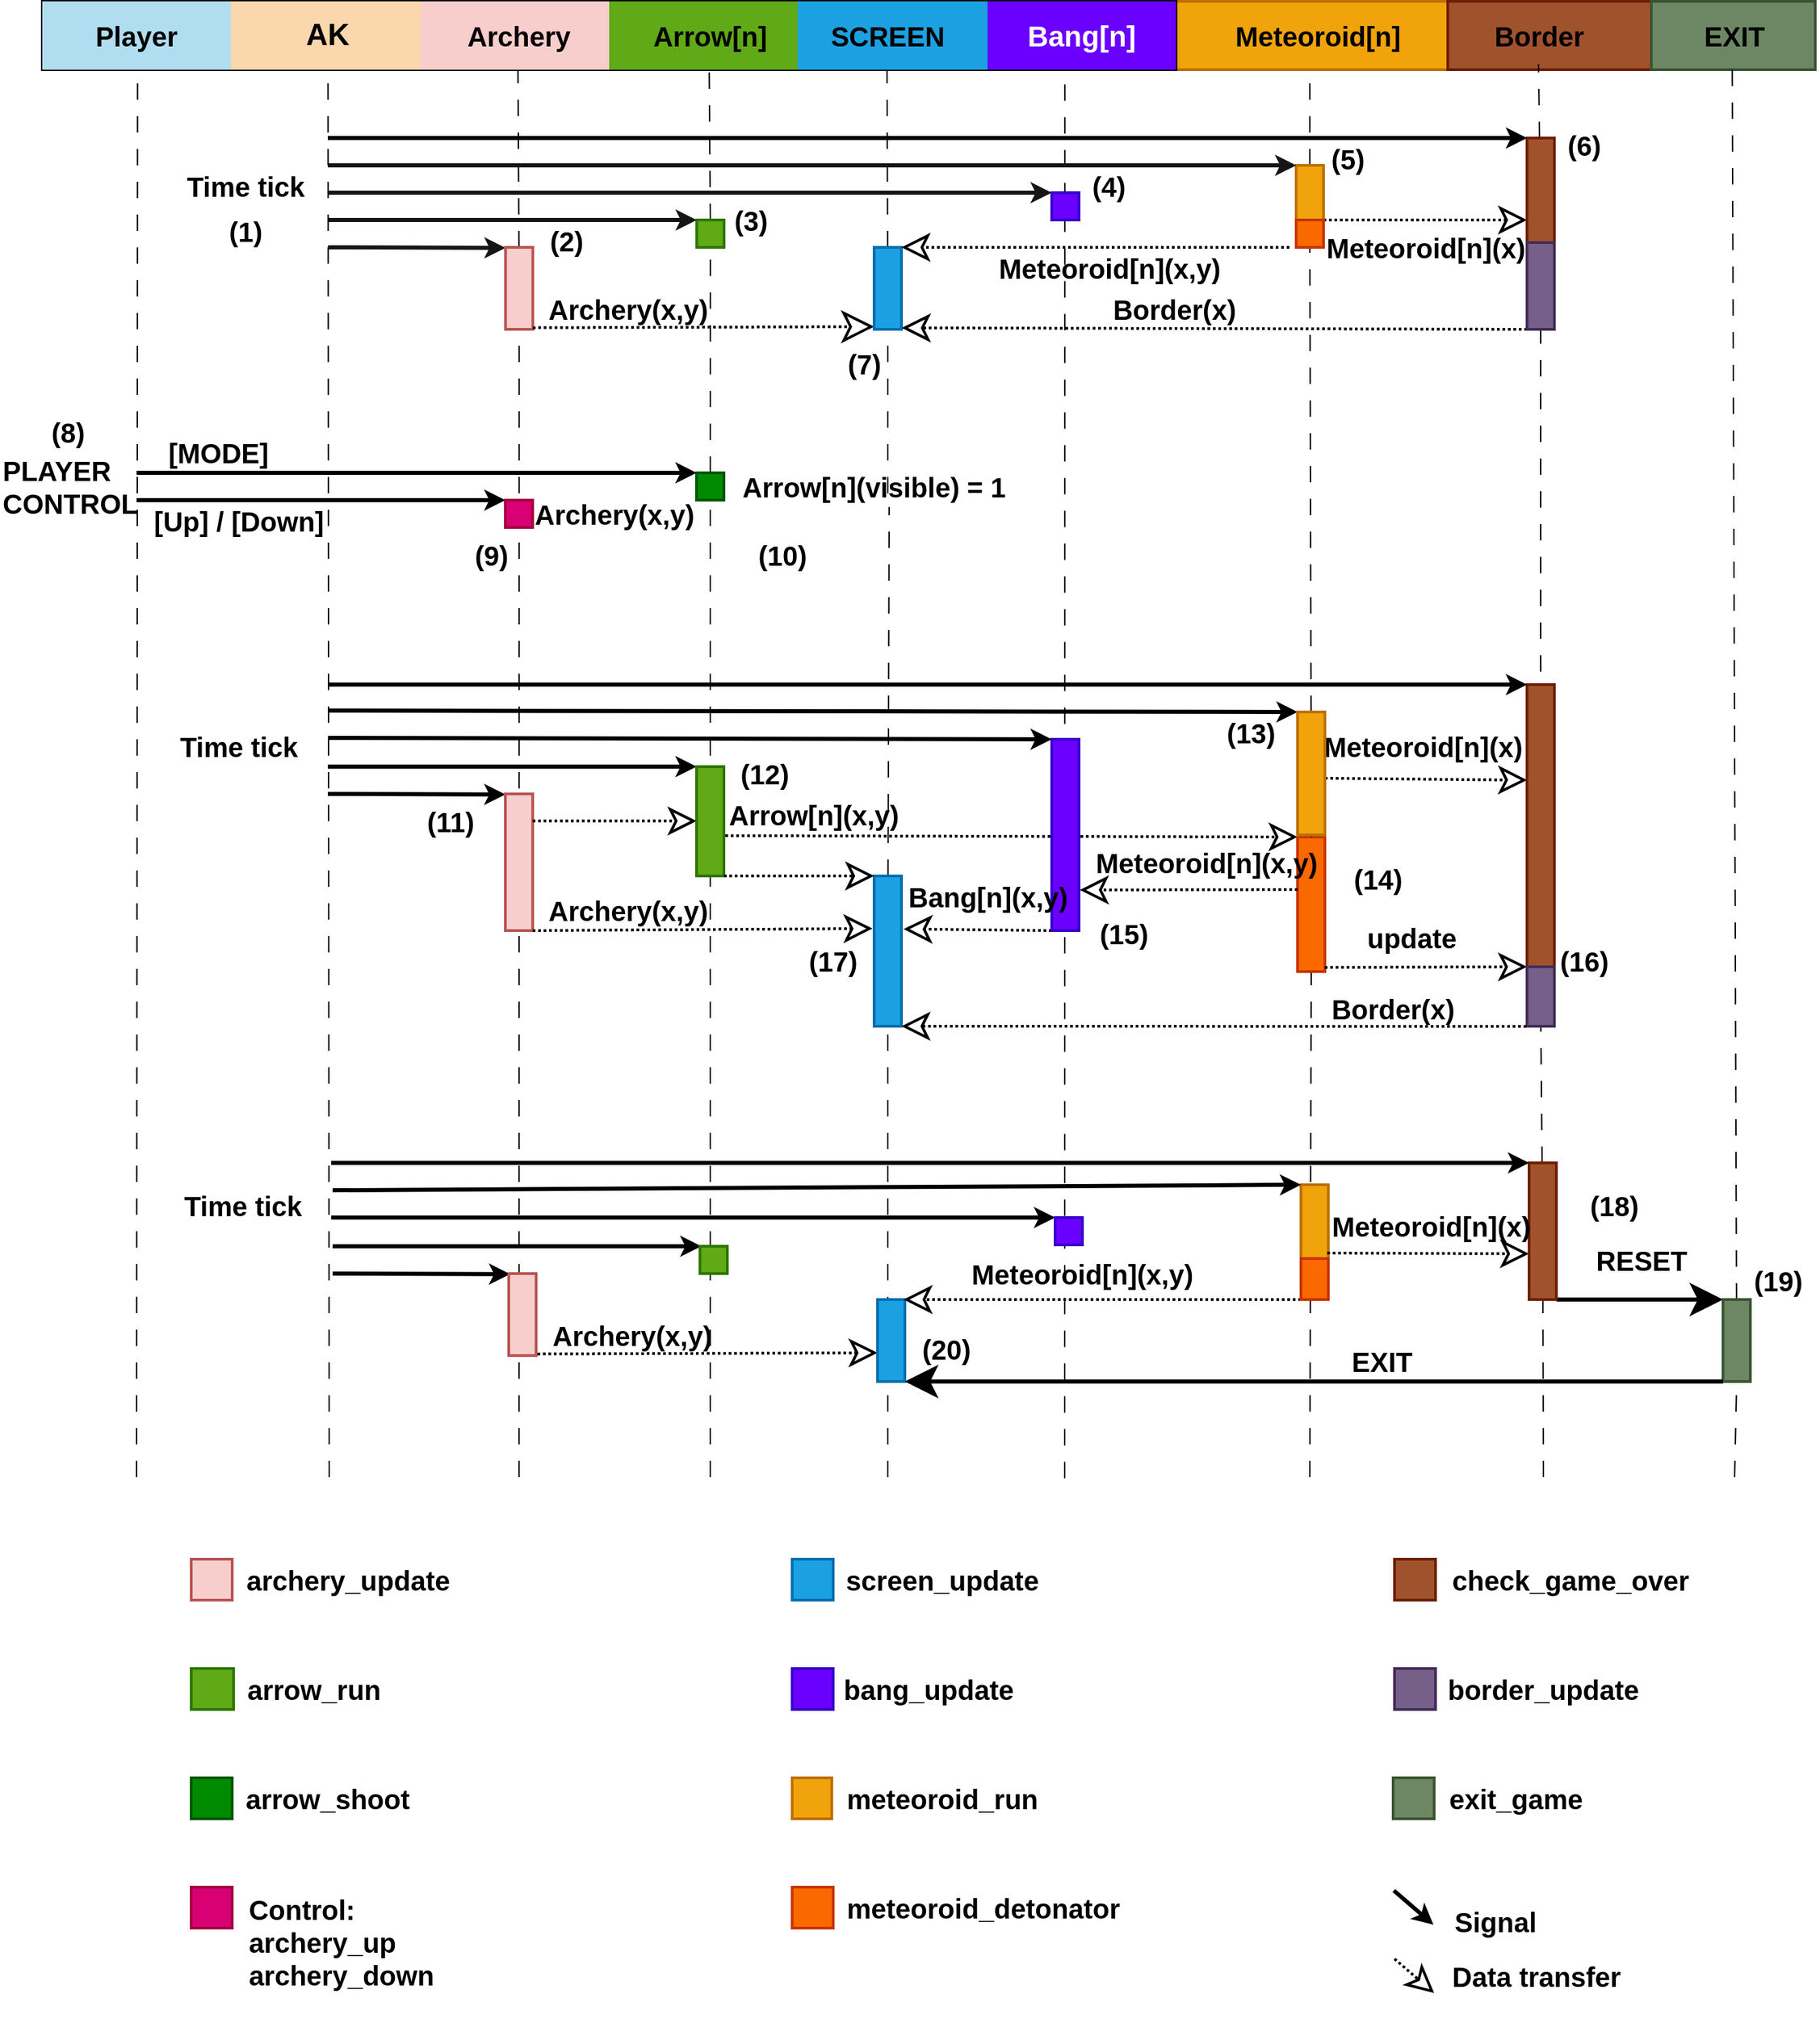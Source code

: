 <mxfile version="21.6.8" type="device">
  <diagram id="g5uu2ydyVNmrVTP5j4bE" name="Page-1">
    <mxGraphModel dx="4937" dy="1697" grid="1" gridSize="10" guides="1" tooltips="1" connect="1" arrows="1" fold="1" page="1" pageScale="1" pageWidth="850" pageHeight="1100" math="0" shadow="0">
      <root>
        <mxCell id="0" />
        <mxCell id="1" parent="0" />
        <mxCell id="eqqADigUgOdr0eqPzCLK-217" value="" style="endArrow=none;dashed=1;html=1;entryX=0.902;entryY=0.977;entryDx=0;entryDy=0;startArrow=none;strokeWidth=1;dashPattern=12 12;entryPerimeter=0;" parent="1" target="3" edge="1">
          <mxGeometry width="50" height="50" relative="1" as="geometry">
            <mxPoint x="759.5" y="1100.75" as="sourcePoint" />
            <mxPoint x="759.5" y="260.75" as="targetPoint" />
          </mxGeometry>
        </mxCell>
        <mxCell id="73" value="" style="endArrow=none;dashed=1;html=1;entryX=0.5;entryY=1;entryDx=0;entryDy=0;startArrow=none;strokeWidth=1;dashPattern=12 12;" parent="1" target="72" edge="1">
          <mxGeometry width="50" height="50" relative="1" as="geometry">
            <mxPoint x="630" y="380" as="sourcePoint" />
            <mxPoint x="629.41" y="70.0" as="targetPoint" />
          </mxGeometry>
        </mxCell>
        <mxCell id="83" value="" style="endArrow=none;dashed=1;html=1;startArrow=none;strokeWidth=1;dashPattern=12 12;" parent="1" source="94" edge="1">
          <mxGeometry width="50" height="50" relative="1" as="geometry">
            <mxPoint x="629.69" y="1119.4" as="sourcePoint" />
            <mxPoint x="631" y="390" as="targetPoint" />
          </mxGeometry>
        </mxCell>
        <mxCell id="99" value="" style="endArrow=none;dashed=1;html=1;entryX=0.5;entryY=1;entryDx=0;entryDy=0;strokeWidth=1;dashPattern=12 12;" parent="1" target="98" edge="1">
          <mxGeometry width="50" height="50" relative="1" as="geometry">
            <mxPoint x="939" y="1100" as="sourcePoint" />
            <mxPoint x="939" y="176" as="targetPoint" />
          </mxGeometry>
        </mxCell>
        <mxCell id="104" value="" style="endArrow=none;dashed=1;html=1;strokeWidth=1;dashPattern=12 12;" parent="1" source="119" edge="1">
          <mxGeometry width="50" height="50" relative="1" as="geometry">
            <mxPoint x="1106.69" y="1085.4" as="sourcePoint" />
            <mxPoint x="1107" y="651" as="targetPoint" />
          </mxGeometry>
        </mxCell>
        <mxCell id="Kq7Vi0KwZZ0XseQO3FKs-134" value="" style="endArrow=none;dashed=1;html=1;entryX=0.5;entryY=1;entryDx=0;entryDy=0;startArrow=none;strokeWidth=1;dashPattern=12 12;" parent="1" source="103" target="70" edge="1">
          <mxGeometry width="50" height="50" relative="1" as="geometry">
            <mxPoint x="1108" y="671" as="sourcePoint" />
            <mxPoint x="1106.41" y="66.0" as="targetPoint" />
          </mxGeometry>
        </mxCell>
        <mxCell id="i-jlYU0YFLsD1YkG08GD-186" value="" style="whiteSpace=wrap;html=1;startSize=0;strokeWidth=2;fillColor=#f0a30a;fontColor=#000000;strokeColor=#BD7000;" parent="1" vertex="1">
          <mxGeometry x="840" y="20" width="200" height="50" as="geometry" />
        </mxCell>
        <mxCell id="SM7ePQgca3Z7FYj1npnr-144" value="&lt;span style=&quot;font-size: 20px;&quot;&gt;&lt;b&gt;(1)&lt;/b&gt;&lt;/span&gt;" style="text;html=1;strokeColor=none;fillColor=none;align=center;verticalAlign=middle;whiteSpace=wrap;rounded=0;strokeWidth=2;" parent="1" vertex="1">
          <mxGeometry x="130" y="175" width="60" height="25" as="geometry" />
        </mxCell>
        <mxCell id="40" value="" style="edgeStyle=none;html=1;fontSize=20;" parent="1" edge="1">
          <mxGeometry relative="1" as="geometry">
            <mxPoint x="1009" y="41" as="sourcePoint" />
            <mxPoint x="1009" y="41" as="targetPoint" />
          </mxGeometry>
        </mxCell>
        <mxCell id="2" value="" style="shape=table;startSize=0;container=1;collapsible=0;childLayout=tableLayout;strokeWidth=2;" parent="1" vertex="1">
          <mxGeometry x="11" y="20" width="830" height="50" as="geometry" />
        </mxCell>
        <mxCell id="3" value="" style="shape=tableRow;horizontal=0;startSize=0;swimlaneHead=0;swimlaneBody=0;top=0;left=0;bottom=0;right=0;collapsible=0;dropTarget=0;fillColor=none;points=[[0,0.5],[1,0.5]];portConstraint=eastwest;" parent="2" vertex="1">
          <mxGeometry width="830" height="50" as="geometry" />
        </mxCell>
        <mxCell id="4" value="" style="shape=partialRectangle;html=1;whiteSpace=wrap;connectable=0;overflow=hidden;fillColor=#b1ddf0;top=0;left=0;bottom=0;right=0;pointerEvents=1;strokeColor=#10739e;" parent="3" vertex="1">
          <mxGeometry width="138" height="50" as="geometry">
            <mxRectangle width="138" height="50" as="alternateBounds" />
          </mxGeometry>
        </mxCell>
        <mxCell id="5" value="" style="shape=partialRectangle;html=1;whiteSpace=wrap;connectable=0;overflow=hidden;fillColor=#fad7ac;top=0;left=0;bottom=0;right=0;pointerEvents=1;strokeColor=#b46504;" parent="3" vertex="1">
          <mxGeometry x="138" width="139" height="50" as="geometry">
            <mxRectangle width="139" height="50" as="alternateBounds" />
          </mxGeometry>
        </mxCell>
        <mxCell id="6" value="" style="shape=partialRectangle;html=1;whiteSpace=wrap;connectable=0;overflow=hidden;fillColor=#f8cecc;top=0;left=0;bottom=0;right=0;pointerEvents=1;strokeColor=#b85450;" parent="3" vertex="1">
          <mxGeometry x="277" width="138" height="50" as="geometry">
            <mxRectangle width="138" height="50" as="alternateBounds" />
          </mxGeometry>
        </mxCell>
        <mxCell id="7" value="" style="shape=partialRectangle;html=1;whiteSpace=wrap;connectable=0;overflow=hidden;fillColor=#60a917;top=0;left=0;bottom=0;right=0;pointerEvents=1;fontColor=#ffffff;strokeColor=#2D7600;" parent="3" vertex="1">
          <mxGeometry x="415" width="138" height="50" as="geometry">
            <mxRectangle width="138" height="50" as="alternateBounds" />
          </mxGeometry>
        </mxCell>
        <mxCell id="8" value="" style="shape=partialRectangle;html=1;whiteSpace=wrap;connectable=0;overflow=hidden;fillColor=#1ba1e2;top=0;left=0;bottom=0;right=0;pointerEvents=1;fontColor=#ffffff;strokeColor=#006EAF;" parent="3" vertex="1">
          <mxGeometry x="553" width="139" height="50" as="geometry">
            <mxRectangle width="139" height="50" as="alternateBounds" />
          </mxGeometry>
        </mxCell>
        <mxCell id="9" value="&lt;span style=&quot;font-size: 21px;&quot;&gt;&lt;b&gt;Bang[n]&lt;/b&gt;&lt;/span&gt;" style="shape=partialRectangle;html=1;whiteSpace=wrap;connectable=0;overflow=hidden;fillColor=#6a00ff;top=0;left=0;bottom=0;right=0;pointerEvents=1;fontColor=#ffffff;strokeColor=#3700CC;" parent="3" vertex="1">
          <mxGeometry x="692" width="138" height="50" as="geometry">
            <mxRectangle width="138" height="50" as="alternateBounds" />
          </mxGeometry>
        </mxCell>
        <mxCell id="17" value="" style="endArrow=none;dashed=1;html=1;entryX=0.254;entryY=1.02;entryDx=0;entryDy=0;entryPerimeter=0;exitX=0.255;exitY=1.013;exitDx=0;exitDy=0;exitPerimeter=0;" parent="2" source="3" target="3" edge="1">
          <mxGeometry width="50" height="50" relative="1" as="geometry">
            <mxPoint x="211" y="1080" as="sourcePoint" />
            <mxPoint x="79.72" y="65.6" as="targetPoint" />
            <Array as="points" />
          </mxGeometry>
        </mxCell>
        <mxCell id="10" value="&lt;font style=&quot;font-size: 20px;&quot;&gt;&lt;b&gt;Player&lt;/b&gt;&lt;/font&gt;" style="text;html=1;strokeColor=none;fillColor=none;align=center;verticalAlign=middle;whiteSpace=wrap;rounded=0;strokeWidth=2;" parent="1" vertex="1">
          <mxGeometry x="50" y="30" width="60" height="30" as="geometry" />
        </mxCell>
        <mxCell id="11" value="&lt;b style=&quot;font-size: 22px;&quot;&gt;AK&lt;/b&gt;" style="text;html=1;strokeColor=none;fillColor=none;align=center;verticalAlign=middle;whiteSpace=wrap;rounded=0;strokeWidth=2;fontSize=22;" parent="1" vertex="1">
          <mxGeometry x="180" y="30" width="80" height="30" as="geometry" />
        </mxCell>
        <mxCell id="12" value="&lt;font style=&quot;font-size: 20px;&quot;&gt;&lt;b&gt;Archery&lt;/b&gt;&lt;/font&gt;" style="text;html=1;strokeColor=none;fillColor=none;align=center;verticalAlign=middle;whiteSpace=wrap;rounded=0;strokeWidth=2;" parent="1" vertex="1">
          <mxGeometry x="330" y="30" width="60" height="30" as="geometry" />
        </mxCell>
        <mxCell id="13" value="&lt;font style=&quot;font-size: 20px;&quot;&gt;&lt;b&gt;Arrow[n]&lt;/b&gt;&lt;/font&gt;" style="text;html=1;strokeColor=none;fillColor=none;align=center;verticalAlign=middle;whiteSpace=wrap;rounded=0;strokeWidth=2;" parent="1" vertex="1">
          <mxGeometry x="470" y="30" width="60" height="30" as="geometry" />
        </mxCell>
        <mxCell id="14" value="&lt;span style=&quot;font-size: 20px;&quot;&gt;&lt;b&gt;SCREEN&lt;/b&gt;&lt;/span&gt;" style="text;html=1;strokeColor=none;fillColor=none;align=center;verticalAlign=middle;whiteSpace=wrap;rounded=0;strokeWidth=2;" parent="1" vertex="1">
          <mxGeometry x="600" y="30" width="60" height="30" as="geometry" />
        </mxCell>
        <mxCell id="15" value="&lt;font style=&quot;font-size: 20px;&quot;&gt;&lt;b&gt;Meteoroid[n]&lt;/b&gt;&lt;/font&gt;" style="text;html=1;strokeColor=none;fillColor=none;align=center;verticalAlign=middle;whiteSpace=wrap;rounded=0;strokeWidth=2;" parent="1" vertex="1">
          <mxGeometry x="904.5" y="30" width="80" height="30" as="geometry" />
        </mxCell>
        <mxCell id="16" value="" style="endArrow=none;dashed=1;html=1;entryX=0.084;entryY=1.112;entryDx=0;entryDy=0;entryPerimeter=0;strokeWidth=1;dashPattern=12 12;" parent="1" target="3" edge="1">
          <mxGeometry width="50" height="50" relative="1" as="geometry">
            <mxPoint x="80" y="1100" as="sourcePoint" />
            <mxPoint x="670" y="580" as="targetPoint" />
          </mxGeometry>
        </mxCell>
        <mxCell id="18" value="" style="endArrow=none;dashed=1;html=1;entryX=0.084;entryY=1.112;entryDx=0;entryDy=0;entryPerimeter=0;startArrow=none;strokeWidth=1;dashPattern=12 12;" parent="1" source="27" edge="1">
          <mxGeometry width="50" height="50" relative="1" as="geometry">
            <mxPoint x="359.51" y="1094.4" as="sourcePoint" />
            <mxPoint x="359.23" y="70.0" as="targetPoint" />
          </mxGeometry>
        </mxCell>
        <mxCell id="19" value="" style="endArrow=none;dashed=1;html=1;entryX=0.084;entryY=1.112;entryDx=0;entryDy=0;entryPerimeter=0;startArrow=none;strokeWidth=1;dashPattern=12 12;" parent="1" source="57" edge="1">
          <mxGeometry width="50" height="50" relative="1" as="geometry">
            <mxPoint x="499.51" y="1094.4" as="sourcePoint" />
            <mxPoint x="499.23" y="70.0" as="targetPoint" />
          </mxGeometry>
        </mxCell>
        <mxCell id="21" value="" style="endArrow=none;dashed=1;html=1;startArrow=none;strokeWidth=1;dashPattern=12 12;" parent="1" source="62" edge="1">
          <mxGeometry width="50" height="50" relative="1" as="geometry">
            <mxPoint x="938.51" y="1090.4" as="sourcePoint" />
            <mxPoint x="939" y="70" as="targetPoint" />
          </mxGeometry>
        </mxCell>
        <mxCell id="44" value="" style="edgeStyle=none;html=1;fontSize=20;" parent="1" target="43" edge="1">
          <mxGeometry relative="1" as="geometry">
            <mxPoint x="1129" y="45.0" as="sourcePoint" />
          </mxGeometry>
        </mxCell>
        <mxCell id="109" value="" style="edgeStyle=none;html=1;strokeWidth=5;" parent="1" edge="1">
          <mxGeometry relative="1" as="geometry">
            <mxPoint x="1167" y="45" as="sourcePoint" />
            <mxPoint x="1167" y="45" as="targetPoint" />
          </mxGeometry>
        </mxCell>
        <mxCell id="43" value="" style="whiteSpace=wrap;html=1;startSize=0;strokeWidth=2;fillColor=#a0522d;fontColor=#ffffff;strokeColor=#6D1F00;" parent="1" vertex="1">
          <mxGeometry x="1040" y="20" width="149" height="50" as="geometry" />
        </mxCell>
        <mxCell id="45" value="&lt;span style=&quot;font-size: 20px;&quot;&gt;&lt;b&gt;Border&lt;/b&gt;&lt;/span&gt;" style="text;html=1;strokeColor=none;fillColor=none;align=center;verticalAlign=middle;whiteSpace=wrap;rounded=0;strokeWidth=2;" parent="1" vertex="1">
          <mxGeometry x="1077" y="30" width="60" height="30" as="geometry" />
        </mxCell>
        <mxCell id="49" value="" style="endArrow=none;dashed=1;html=1;entryX=0.084;entryY=1.112;entryDx=0;entryDy=0;entryPerimeter=0;startArrow=none;strokeWidth=1;dashPattern=12 12;" parent="1" source="72" edge="1">
          <mxGeometry width="50" height="50" relative="1" as="geometry">
            <mxPoint x="629.69" y="1094.4" as="sourcePoint" />
            <mxPoint x="629.41" y="70.0" as="targetPoint" />
          </mxGeometry>
        </mxCell>
        <mxCell id="51" value="" style="endArrow=none;dashed=1;html=1;entryX=0.084;entryY=1.112;entryDx=0;entryDy=0;entryPerimeter=0;startArrow=none;strokeWidth=1;dashPattern=12 12;" parent="1" source="70" edge="1">
          <mxGeometry width="50" height="50" relative="1" as="geometry">
            <mxPoint x="1106.69" y="1090.4" as="sourcePoint" />
            <mxPoint x="1106.41" y="66.0" as="targetPoint" />
          </mxGeometry>
        </mxCell>
        <mxCell id="56" style="edgeStyle=none;html=1;exitX=1;exitY=0;exitDx=0;exitDy=0;strokeWidth=3;fillColor=#d80073;strokeColor=#151515;" parent="1" edge="1">
          <mxGeometry relative="1" as="geometry">
            <mxPoint x="350.12" y="200.412" as="targetPoint" />
            <mxPoint x="220.12" y="200" as="sourcePoint" />
            <Array as="points">
              <mxPoint x="220.12" y="200" />
            </Array>
          </mxGeometry>
        </mxCell>
        <mxCell id="61" value="" style="endArrow=none;dashed=1;html=1;entryX=0.5;entryY=1;entryDx=0;entryDy=0;strokeWidth=1;dashPattern=12 12;" parent="1" source="77" target="57" edge="1">
          <mxGeometry width="50" height="50" relative="1" as="geometry">
            <mxPoint x="499.51" y="1094.4" as="sourcePoint" />
            <mxPoint x="499.23" y="70.0" as="targetPoint" />
          </mxGeometry>
        </mxCell>
        <mxCell id="57" value="" style="rounded=0;whiteSpace=wrap;html=1;strokeWidth=2;fontSize=20;fillColor=#60a917;fontColor=#ffffff;strokeColor=#2D7600;" parent="1" vertex="1">
          <mxGeometry x="490.12" y="180" width="20" height="20" as="geometry" />
        </mxCell>
        <mxCell id="63" value="" style="endArrow=none;dashed=1;html=1;entryX=0.5;entryY=1;entryDx=0;entryDy=0;startArrow=none;strokeWidth=1;dashPattern=12 12;" parent="1" source="87" target="62" edge="1">
          <mxGeometry width="50" height="50" relative="1" as="geometry">
            <mxPoint x="938.51" y="1090.4" as="sourcePoint" />
            <mxPoint x="938.23" y="66.0" as="targetPoint" />
          </mxGeometry>
        </mxCell>
        <mxCell id="62" value="" style="rounded=0;whiteSpace=wrap;html=1;strokeWidth=2;fontSize=20;fillColor=#f0a30a;fontColor=#000000;strokeColor=#BD7000;" parent="1" vertex="1">
          <mxGeometry x="929" y="140" width="20" height="60" as="geometry" />
        </mxCell>
        <mxCell id="64" style="edgeStyle=none;html=1;exitX=1;exitY=0;exitDx=0;exitDy=0;strokeWidth=3;fillColor=#60a917;strokeColor=#151515;" parent="1" edge="1">
          <mxGeometry relative="1" as="geometry">
            <mxPoint x="490.12" y="180" as="targetPoint" />
            <mxPoint x="220.12" y="180" as="sourcePoint" />
            <Array as="points">
              <mxPoint x="220.12" y="180" />
            </Array>
          </mxGeometry>
        </mxCell>
        <mxCell id="65" style="edgeStyle=none;html=1;exitX=1;exitY=0;exitDx=0;exitDy=0;strokeWidth=3;entryX=0;entryY=0;entryDx=0;entryDy=0;strokeColor=#151515;" parent="1" target="62" edge="1">
          <mxGeometry relative="1" as="geometry">
            <mxPoint x="760" y="140" as="targetPoint" />
            <mxPoint x="220" y="140" as="sourcePoint" />
            <Array as="points">
              <mxPoint x="220" y="140" />
            </Array>
          </mxGeometry>
        </mxCell>
        <mxCell id="67" style="edgeStyle=none;html=1;strokeWidth=2;entryX=0;entryY=0.5;entryDx=0;entryDy=0;endArrow=classic;endFill=0;endSize=15;dashed=1;dashPattern=1 1;" parent="1" target="70" edge="1">
          <mxGeometry relative="1" as="geometry">
            <mxPoint x="1169" y="190" as="targetPoint" />
            <mxPoint x="949" y="180" as="sourcePoint" />
            <Array as="points">
              <mxPoint x="949" y="180" />
            </Array>
          </mxGeometry>
        </mxCell>
        <mxCell id="69" value="" style="endArrow=none;dashed=1;html=1;entryX=0.5;entryY=1;entryDx=0;entryDy=0;strokeWidth=1;dashPattern=12 12;" parent="1" target="27" edge="1">
          <mxGeometry width="50" height="50" relative="1" as="geometry">
            <mxPoint x="360" y="1100" as="sourcePoint" />
            <mxPoint x="359.23" y="70.0" as="targetPoint" />
          </mxGeometry>
        </mxCell>
        <mxCell id="27" value="" style="rounded=0;whiteSpace=wrap;html=1;strokeWidth=2;fontSize=20;fillColor=#f8cecc;strokeColor=#b85450;" parent="1" vertex="1">
          <mxGeometry x="350.12" y="200" width="20" height="60" as="geometry" />
        </mxCell>
        <mxCell id="71" style="edgeStyle=none;html=1;exitX=1;exitY=0;exitDx=0;exitDy=0;strokeWidth=2;entryX=-0.006;entryY=0.634;entryDx=0;entryDy=0;entryPerimeter=0;endArrow=classic;endFill=0;endSize=18;dashed=1;dashPattern=1 1;" parent="1" edge="1">
          <mxGeometry relative="1" as="geometry">
            <mxPoint x="620.0" y="258.04" as="targetPoint" />
            <mxPoint x="370.12" y="258.82" as="sourcePoint" />
            <Array as="points">
              <mxPoint x="370.12" y="258.82" />
            </Array>
          </mxGeometry>
        </mxCell>
        <mxCell id="72" value="" style="rounded=0;whiteSpace=wrap;html=1;strokeWidth=2;fontSize=20;fillColor=#1ba1e2;fontColor=#ffffff;strokeColor=#006EAF;" parent="1" vertex="1">
          <mxGeometry x="620" y="200" width="20" height="60" as="geometry" />
        </mxCell>
        <mxCell id="74" style="edgeStyle=none;html=1;strokeWidth=2;endArrow=classic;endFill=0;endSize=15;dashed=1;dashPattern=1 1;jumpSize=5;" parent="1" edge="1">
          <mxGeometry relative="1" as="geometry">
            <mxPoint x="640" y="200" as="targetPoint" />
            <mxPoint x="890" y="200" as="sourcePoint" />
            <Array as="points">
              <mxPoint x="930" y="200" />
            </Array>
          </mxGeometry>
        </mxCell>
        <mxCell id="75" style="edgeStyle=none;html=1;exitX=1;exitY=0;exitDx=0;exitDy=0;strokeWidth=3;" parent="1" edge="1">
          <mxGeometry relative="1" as="geometry">
            <mxPoint x="350" y="385" as="targetPoint" />
            <mxPoint x="80" y="385" as="sourcePoint" />
            <Array as="points">
              <mxPoint x="80" y="385" />
            </Array>
          </mxGeometry>
        </mxCell>
        <mxCell id="79" value="" style="rounded=0;whiteSpace=wrap;html=1;strokeWidth=2;fontSize=20;fillColor=#d80073;fontColor=#ffffff;strokeColor=#A50040;" parent="1" vertex="1">
          <mxGeometry x="350" y="385" width="20" height="20" as="geometry" />
        </mxCell>
        <mxCell id="85" style="edgeStyle=none;html=1;exitX=1;exitY=0;exitDx=0;exitDy=0;strokeWidth=3;" parent="1" edge="1">
          <mxGeometry relative="1" as="geometry">
            <mxPoint x="350" y="600.412" as="targetPoint" />
            <mxPoint x="220" y="600" as="sourcePoint" />
            <Array as="points">
              <mxPoint x="220" y="600" />
            </Array>
          </mxGeometry>
        </mxCell>
        <mxCell id="88" style="edgeStyle=none;html=1;exitX=1;exitY=0;exitDx=0;exitDy=0;strokeWidth=3;" parent="1" edge="1">
          <mxGeometry relative="1" as="geometry">
            <mxPoint x="490" y="580" as="targetPoint" />
            <mxPoint x="220" y="580" as="sourcePoint" />
            <Array as="points">
              <mxPoint x="220" y="580" />
            </Array>
          </mxGeometry>
        </mxCell>
        <mxCell id="89" style="edgeStyle=none;html=1;exitX=1;exitY=0;exitDx=0;exitDy=0;strokeWidth=3;entryX=0;entryY=0;entryDx=0;entryDy=0;" parent="1" target="87" edge="1">
          <mxGeometry relative="1" as="geometry">
            <mxPoint x="760" y="539" as="targetPoint" />
            <mxPoint x="220" y="539" as="sourcePoint" />
            <Array as="points">
              <mxPoint x="220" y="539" />
            </Array>
          </mxGeometry>
        </mxCell>
        <mxCell id="90" style="edgeStyle=none;html=1;exitX=1;exitY=0;exitDx=0;exitDy=0;strokeWidth=2;entryX=0;entryY=0.333;entryDx=0;entryDy=0;entryPerimeter=0;endArrow=classic;endFill=0;dashed=1;dashPattern=1 1;endSize=15;strokeColor=#000000;" parent="1" target="92" edge="1">
          <mxGeometry relative="1" as="geometry">
            <mxPoint x="1180" y="588.52" as="targetPoint" />
            <mxPoint x="950" y="588.52" as="sourcePoint" />
            <Array as="points">
              <mxPoint x="950" y="588.52" />
            </Array>
          </mxGeometry>
        </mxCell>
        <mxCell id="91" value="" style="rounded=0;whiteSpace=wrap;html=1;strokeWidth=2;fontSize=20;fillColor=#f8cecc;strokeColor=#b85450;" parent="1" vertex="1">
          <mxGeometry x="350" y="600" width="20" height="100" as="geometry" />
        </mxCell>
        <mxCell id="92" value="" style="rounded=0;whiteSpace=wrap;html=1;strokeWidth=2;fontSize=20;fillColor=#a0522d;fontColor=#ffffff;strokeColor=#6D1F00;" parent="1" vertex="1">
          <mxGeometry x="1098" y="520" width="20" height="210" as="geometry" />
        </mxCell>
        <mxCell id="93" style="edgeStyle=none;html=1;exitX=1;exitY=1;exitDx=0;exitDy=0;strokeWidth=2;entryX=-0.06;entryY=0.35;entryDx=0;entryDy=0;endArrow=classic;endFill=0;dashed=1;dashPattern=1 1;endSize=15;entryPerimeter=0;" parent="1" source="91" target="94" edge="1">
          <mxGeometry relative="1" as="geometry">
            <mxPoint x="620" y="681" as="targetPoint" />
            <mxPoint x="370" y="658.82" as="sourcePoint" />
            <Array as="points" />
          </mxGeometry>
        </mxCell>
        <mxCell id="96" value="" style="endArrow=none;dashed=1;html=1;entryX=0.5;entryY=1;entryDx=0;entryDy=0;strokeWidth=1;dashPattern=12 12;" parent="1" target="94" edge="1">
          <mxGeometry width="50" height="50" relative="1" as="geometry">
            <mxPoint x="630" y="1100" as="sourcePoint" />
            <mxPoint x="630" y="400.0" as="targetPoint" />
          </mxGeometry>
        </mxCell>
        <mxCell id="94" value="" style="rounded=0;whiteSpace=wrap;html=1;strokeWidth=2;fontSize=20;fillColor=#1ba1e2;fontColor=#ffffff;strokeColor=#006EAF;" parent="1" vertex="1">
          <mxGeometry x="620" y="660" width="20" height="110" as="geometry" />
        </mxCell>
        <mxCell id="97" style="edgeStyle=none;html=1;exitX=1.053;exitY=0.632;exitDx=0;exitDy=0;strokeWidth=2;entryX=0;entryY=0;entryDx=0;entryDy=0;exitPerimeter=0;endArrow=classic;endFill=0;dashed=1;dashPattern=1 1;endSize=15;" parent="1" source="86" target="98" edge="1">
          <mxGeometry relative="1" as="geometry">
            <mxPoint x="890" y="630" as="targetPoint" />
            <mxPoint x="510" y="577.82" as="sourcePoint" />
            <Array as="points" />
          </mxGeometry>
        </mxCell>
        <mxCell id="98" value="" style="rounded=0;whiteSpace=wrap;html=1;strokeWidth=2;fontSize=20;fillColor=#fa6800;fontColor=#000000;strokeColor=#C73500;" parent="1" vertex="1">
          <mxGeometry x="930" y="631.5" width="20" height="98.5" as="geometry" />
        </mxCell>
        <mxCell id="102" style="edgeStyle=none;html=1;strokeWidth=2;entryX=0;entryY=0;entryDx=0;entryDy=0;exitX=0.995;exitY=0.969;exitDx=0;exitDy=0;exitPerimeter=0;endArrow=classic;endFill=0;endSize=15;dashed=1;dashPattern=1 1;" parent="1" source="98" target="103" edge="1">
          <mxGeometry relative="1" as="geometry">
            <mxPoint x="1050" y="729.56" as="targetPoint" />
            <mxPoint x="950" y="730" as="sourcePoint" />
            <Array as="points" />
          </mxGeometry>
        </mxCell>
        <mxCell id="103" value="" style="rounded=0;whiteSpace=wrap;html=1;strokeWidth=2;fontSize=20;fillColor=#76608a;fontColor=#ffffff;strokeColor=#432D57;" parent="1" vertex="1">
          <mxGeometry x="1098" y="726.5" width="20" height="43.5" as="geometry" />
        </mxCell>
        <mxCell id="105" style="edgeStyle=none;html=1;strokeWidth=2;entryX=0.963;entryY=0.649;entryDx=0;entryDy=0;entryPerimeter=0;exitX=0;exitY=1;exitDx=0;exitDy=0;endArrow=classic;endFill=0;endSize=15;dashed=1;dashPattern=1 1;" parent="1" source="eqqADigUgOdr0eqPzCLK-215" edge="1">
          <mxGeometry relative="1" as="geometry">
            <mxPoint x="640.26" y="258.94" as="targetPoint" />
            <mxPoint x="1060" y="260" as="sourcePoint" />
            <Array as="points" />
          </mxGeometry>
        </mxCell>
        <mxCell id="106" style="edgeStyle=none;html=1;strokeWidth=2;entryX=1;entryY=1;entryDx=0;entryDy=0;exitX=-0.026;exitY=1.003;exitDx=0;exitDy=0;exitPerimeter=0;endArrow=classic;endFill=0;endSize=15;dashed=1;dashPattern=1 1;" parent="1" source="103" target="94" edge="1">
          <mxGeometry relative="1" as="geometry">
            <mxPoint x="641.4" y="773.725" as="targetPoint" />
            <mxPoint x="1140" y="770" as="sourcePoint" />
            <Array as="points" />
          </mxGeometry>
        </mxCell>
        <mxCell id="108" value="" style="whiteSpace=wrap;html=1;startSize=0;strokeWidth=2;fillColor=#6d8764;fontColor=#ffffff;strokeColor=#3A5431;" parent="1" vertex="1">
          <mxGeometry x="1189" y="20" width="120" height="50" as="geometry" />
        </mxCell>
        <mxCell id="110" value="&lt;span style=&quot;font-size: 20px;&quot;&gt;&lt;b&gt;EXIT&lt;/b&gt;&lt;/span&gt;" style="text;html=1;strokeColor=none;fillColor=none;align=center;verticalAlign=middle;whiteSpace=wrap;rounded=0;strokeWidth=2;" parent="1" vertex="1">
          <mxGeometry x="1220" y="30" width="60" height="30" as="geometry" />
        </mxCell>
        <mxCell id="111" value="" style="endArrow=none;dashed=1;html=1;entryX=0.084;entryY=1.112;entryDx=0;entryDy=0;entryPerimeter=0;startArrow=none;strokeWidth=1;dashPattern=12 12;" parent="1" source="124" edge="1">
          <mxGeometry width="50" height="50" relative="1" as="geometry">
            <mxPoint x="1249" y="1100" as="sourcePoint" />
            <mxPoint x="1248.24" y="66" as="targetPoint" />
          </mxGeometry>
        </mxCell>
        <mxCell id="112" style="edgeStyle=none;html=1;exitX=1;exitY=0;exitDx=0;exitDy=0;strokeWidth=3;" parent="1" edge="1">
          <mxGeometry relative="1" as="geometry">
            <mxPoint x="353.5" y="951.412" as="targetPoint" />
            <mxPoint x="223.5" y="951" as="sourcePoint" />
            <Array as="points">
              <mxPoint x="223.5" y="951" />
            </Array>
          </mxGeometry>
        </mxCell>
        <mxCell id="114" value="" style="rounded=0;whiteSpace=wrap;html=1;strokeWidth=2;fontSize=20;fillColor=#f0a30a;fontColor=#000000;strokeColor=#BD7000;" parent="1" vertex="1">
          <mxGeometry x="932.5" y="886" width="20" height="60" as="geometry" />
        </mxCell>
        <mxCell id="115" style="edgeStyle=none;html=1;exitX=1;exitY=0;exitDx=0;exitDy=0;strokeWidth=3;" parent="1" edge="1">
          <mxGeometry relative="1" as="geometry">
            <mxPoint x="493.5" y="931" as="targetPoint" />
            <mxPoint x="223.5" y="931" as="sourcePoint" />
            <Array as="points">
              <mxPoint x="223.5" y="931" />
            </Array>
          </mxGeometry>
        </mxCell>
        <mxCell id="116" style="edgeStyle=none;html=1;exitX=1;exitY=0;exitDx=0;exitDy=0;strokeWidth=3;entryX=0;entryY=0;entryDx=0;entryDy=0;" parent="1" target="114" edge="1">
          <mxGeometry relative="1" as="geometry">
            <mxPoint x="892.5" y="890" as="targetPoint" />
            <mxPoint x="223.5" y="890" as="sourcePoint" />
            <Array as="points">
              <mxPoint x="223.5" y="890" />
            </Array>
          </mxGeometry>
        </mxCell>
        <mxCell id="117" style="edgeStyle=none;html=1;exitX=1;exitY=0;exitDx=0;exitDy=0;strokeWidth=2;entryX=-0.012;entryY=0.565;entryDx=0;entryDy=0;entryPerimeter=0;endArrow=classic;endFill=0;endSize=15;dashed=1;dashPattern=1 1;" parent="1" edge="1">
          <mxGeometry relative="1" as="geometry">
            <mxPoint x="1099.5" y="936.5" as="targetPoint" />
            <mxPoint x="951.74" y="936" as="sourcePoint" />
            <Array as="points">
              <mxPoint x="951.74" y="936" />
            </Array>
          </mxGeometry>
        </mxCell>
        <mxCell id="118" value="" style="rounded=0;whiteSpace=wrap;html=1;strokeWidth=2;fontSize=20;fillColor=#f8cecc;strokeColor=#b85450;" parent="1" vertex="1">
          <mxGeometry x="352.5" y="951" width="20" height="60" as="geometry" />
        </mxCell>
        <mxCell id="120" style="edgeStyle=none;html=1;exitX=1;exitY=0;exitDx=0;exitDy=0;strokeWidth=2;endArrow=classic;endFill=0;endSize=15;dashed=1;dashPattern=1 1;" parent="1" edge="1">
          <mxGeometry relative="1" as="geometry">
            <mxPoint x="622.5" y="1009" as="targetPoint" />
            <mxPoint x="373.5" y="1009.82" as="sourcePoint" />
            <Array as="points">
              <mxPoint x="373.5" y="1009.82" />
            </Array>
          </mxGeometry>
        </mxCell>
        <mxCell id="121" value="" style="rounded=0;whiteSpace=wrap;html=1;strokeWidth=2;fontSize=20;fillColor=#1ba1e2;fontColor=#ffffff;strokeColor=#006EAF;" parent="1" vertex="1">
          <mxGeometry x="622.5" y="970" width="20" height="60" as="geometry" />
        </mxCell>
        <mxCell id="122" style="edgeStyle=none;html=1;strokeWidth=2;exitX=0;exitY=1;exitDx=0;exitDy=0;endArrow=classic;endFill=0;endSize=15;dashed=1;dashPattern=1 1;" parent="1" source="eqqADigUgOdr0eqPzCLK-220" edge="1">
          <mxGeometry relative="1" as="geometry">
            <mxPoint x="641.5" y="970" as="targetPoint" />
            <mxPoint x="892.5" y="970" as="sourcePoint" />
            <Array as="points">
              <mxPoint x="932.5" y="970" />
            </Array>
          </mxGeometry>
        </mxCell>
        <mxCell id="125" style="edgeStyle=none;html=1;strokeWidth=3;exitX=1;exitY=1;exitDx=0;exitDy=0;entryX=0;entryY=0;entryDx=0;entryDy=0;endArrow=classic;endFill=1;endSize=15;" parent="1" source="119" target="124" edge="1">
          <mxGeometry relative="1" as="geometry">
            <mxPoint x="1301.5" y="974" as="targetPoint" />
            <mxPoint x="1200.5" y="974" as="sourcePoint" />
            <Array as="points">
              <mxPoint x="1201.5" y="970" />
            </Array>
          </mxGeometry>
        </mxCell>
        <mxCell id="SM7ePQgca3Z7FYj1npnr-129" value="&lt;font style=&quot;font-size: 20px;&quot;&gt;&lt;b&gt;Time tick&lt;/b&gt;&lt;/font&gt;" style="text;html=1;strokeColor=none;fillColor=none;align=center;verticalAlign=middle;whiteSpace=wrap;rounded=0;strokeWidth=2;" parent="1" vertex="1">
          <mxGeometry x="110" y="140" width="100" height="30" as="geometry" />
        </mxCell>
        <mxCell id="SM7ePQgca3Z7FYj1npnr-130" value="&lt;font style=&quot;font-size: 20px;&quot;&gt;&lt;b&gt;Time tick&lt;/b&gt;&lt;/font&gt;" style="text;html=1;strokeColor=none;fillColor=none;align=center;verticalAlign=middle;whiteSpace=wrap;rounded=0;strokeWidth=2;" parent="1" vertex="1">
          <mxGeometry x="105" y="550" width="100" height="30" as="geometry" />
        </mxCell>
        <mxCell id="SM7ePQgca3Z7FYj1npnr-131" value="&lt;font style=&quot;font-size: 20px;&quot;&gt;&lt;b&gt;Time tick&lt;/b&gt;&lt;/font&gt;" style="text;html=1;strokeColor=none;fillColor=none;align=center;verticalAlign=middle;whiteSpace=wrap;rounded=0;strokeWidth=2;" parent="1" vertex="1">
          <mxGeometry x="107.5" y="886" width="100" height="30" as="geometry" />
        </mxCell>
        <mxCell id="SM7ePQgca3Z7FYj1npnr-137" value="&lt;font style=&quot;font-size: 20px;&quot;&gt;&lt;b&gt;PLAYER &lt;br&gt;CONTROL&lt;/b&gt;&lt;/font&gt;" style="text;html=1;strokeColor=none;fillColor=none;align=left;verticalAlign=middle;whiteSpace=wrap;rounded=0;strokeWidth=2;" parent="1" vertex="1">
          <mxGeometry x="-20" y="350" width="130" height="50" as="geometry" />
        </mxCell>
        <mxCell id="SM7ePQgca3Z7FYj1npnr-138" value="&lt;font style=&quot;font-size: 20px;&quot;&gt;&lt;b&gt;Archery(x,y)&lt;/b&gt;&lt;/font&gt;" style="text;html=1;strokeColor=none;fillColor=none;align=center;verticalAlign=middle;whiteSpace=wrap;rounded=0;strokeWidth=2;" parent="1" vertex="1">
          <mxGeometry x="380" y="380" width="100" height="30" as="geometry" />
        </mxCell>
        <mxCell id="SM7ePQgca3Z7FYj1npnr-140" value="&lt;b style=&quot;font-size: 20px;&quot;&gt;Arrow[n](&lt;/b&gt;&lt;b&gt;&lt;font style=&quot;font-size: 20px;&quot;&gt;visible&lt;/font&gt;&lt;/b&gt;&lt;b style=&quot;font-size: 20px;&quot;&gt;) = 1&lt;/b&gt;" style="text;html=1;strokeColor=none;fillColor=none;align=center;verticalAlign=middle;whiteSpace=wrap;rounded=0;strokeWidth=2;" parent="1" vertex="1">
          <mxGeometry x="510" y="360" width="220" height="30" as="geometry" />
        </mxCell>
        <mxCell id="SM7ePQgca3Z7FYj1npnr-141" value="" style="endArrow=none;dashed=1;html=1;entryX=0.5;entryY=1;entryDx=0;entryDy=0;strokeWidth=1;dashPattern=12 12;" parent="1" target="77" edge="1">
          <mxGeometry width="50" height="50" relative="1" as="geometry">
            <mxPoint x="500" y="1100" as="sourcePoint" />
            <mxPoint x="500" y="160" as="targetPoint" />
          </mxGeometry>
        </mxCell>
        <mxCell id="77" value="" style="rounded=0;whiteSpace=wrap;html=1;strokeWidth=2;fontSize=20;fillColor=#008a00;fontColor=#ffffff;strokeColor=#005700;" parent="1" vertex="1">
          <mxGeometry x="490" y="365" width="20" height="20" as="geometry" />
        </mxCell>
        <mxCell id="SM7ePQgca3Z7FYj1npnr-143" style="edgeStyle=none;html=1;strokeWidth=2;endArrow=classic;endFill=0;endSize=15;dashed=1;dashPattern=1 1;" parent="1" edge="1">
          <mxGeometry relative="1" as="geometry">
            <mxPoint x="490" y="619.8" as="targetPoint" />
            <mxPoint x="370" y="619.8" as="sourcePoint" />
            <Array as="points">
              <mxPoint x="370" y="619.8" />
              <mxPoint x="380" y="619.8" />
            </Array>
          </mxGeometry>
        </mxCell>
        <mxCell id="SM7ePQgca3Z7FYj1npnr-145" value="" style="endArrow=none;dashed=1;html=1;entryX=0.252;entryY=1.034;entryDx=0;entryDy=0;entryPerimeter=0;strokeWidth=1;dashPattern=12 12;" parent="1" target="3" edge="1">
          <mxGeometry width="50" height="50" relative="1" as="geometry">
            <mxPoint x="221" y="1100" as="sourcePoint" />
            <mxPoint x="221" y="71" as="targetPoint" />
            <Array as="points" />
          </mxGeometry>
        </mxCell>
        <mxCell id="SM7ePQgca3Z7FYj1npnr-146" value="&lt;span style=&quot;font-size: 20px;&quot;&gt;&lt;b&gt;(2)&lt;/b&gt;&lt;/span&gt;" style="text;html=1;strokeColor=none;fillColor=none;align=center;verticalAlign=middle;whiteSpace=wrap;rounded=0;strokeWidth=2;" parent="1" vertex="1">
          <mxGeometry x="365.12" y="180" width="60" height="30" as="geometry" />
        </mxCell>
        <mxCell id="SM7ePQgca3Z7FYj1npnr-147" value="&lt;span style=&quot;font-size: 20px;&quot;&gt;&lt;b&gt;(3)&lt;/b&gt;&lt;/span&gt;" style="text;html=1;strokeColor=none;fillColor=none;align=center;verticalAlign=middle;whiteSpace=wrap;rounded=0;strokeWidth=2;" parent="1" vertex="1">
          <mxGeometry x="500" y="165" width="60" height="30" as="geometry" />
        </mxCell>
        <mxCell id="SM7ePQgca3Z7FYj1npnr-148" value="&lt;span style=&quot;font-size: 20px;&quot;&gt;&lt;b&gt;(4)&lt;/b&gt;&lt;/span&gt;" style="text;html=1;strokeColor=none;fillColor=none;align=center;verticalAlign=middle;whiteSpace=wrap;rounded=0;strokeWidth=2;" parent="1" vertex="1">
          <mxGeometry x="762" y="140" width="60" height="30" as="geometry" />
        </mxCell>
        <mxCell id="SM7ePQgca3Z7FYj1npnr-149" value="&lt;span style=&quot;font-size: 20px;&quot;&gt;&lt;b&gt;(5)&lt;/b&gt;&lt;/span&gt;" style="text;html=1;strokeColor=none;fillColor=none;align=center;verticalAlign=middle;whiteSpace=wrap;rounded=0;strokeWidth=2;" parent="1" vertex="1">
          <mxGeometry x="937" y="120" width="60" height="30" as="geometry" />
        </mxCell>
        <mxCell id="SM7ePQgca3Z7FYj1npnr-150" value="&lt;span style=&quot;font-size: 20px;&quot;&gt;&lt;b&gt;(6)&lt;/b&gt;&lt;/span&gt;" style="text;html=1;strokeColor=none;fillColor=none;align=center;verticalAlign=middle;whiteSpace=wrap;rounded=0;strokeWidth=2;" parent="1" vertex="1">
          <mxGeometry x="1110" y="110" width="60" height="30" as="geometry" />
        </mxCell>
        <mxCell id="SM7ePQgca3Z7FYj1npnr-151" value="&lt;span style=&quot;font-size: 20px;&quot;&gt;&lt;b&gt;(7)&lt;/b&gt;&lt;/span&gt;" style="text;html=1;strokeColor=none;fillColor=none;align=center;verticalAlign=middle;whiteSpace=wrap;rounded=0;strokeWidth=2;" parent="1" vertex="1">
          <mxGeometry x="582.5" y="270" width="60" height="30" as="geometry" />
        </mxCell>
        <mxCell id="SM7ePQgca3Z7FYj1npnr-152" value="&lt;span style=&quot;font-size: 20px;&quot;&gt;&lt;b&gt;(9)&lt;/b&gt;&lt;/span&gt;" style="text;html=1;strokeColor=none;fillColor=none;align=center;verticalAlign=middle;whiteSpace=wrap;rounded=0;strokeWidth=2;" parent="1" vertex="1">
          <mxGeometry x="310" y="410" width="60" height="30" as="geometry" />
        </mxCell>
        <mxCell id="SM7ePQgca3Z7FYj1npnr-153" value="&lt;span style=&quot;font-size: 20px;&quot;&gt;&lt;b&gt;(8)&lt;/b&gt;&lt;/span&gt;" style="text;html=1;strokeColor=none;fillColor=none;align=center;verticalAlign=middle;whiteSpace=wrap;rounded=0;strokeWidth=2;" parent="1" vertex="1">
          <mxGeometry y="320" width="60" height="30" as="geometry" />
        </mxCell>
        <mxCell id="SM7ePQgca3Z7FYj1npnr-154" value="&lt;span style=&quot;font-size: 20px;&quot;&gt;&lt;b&gt;(11)&lt;/b&gt;&lt;/span&gt;" style="text;html=1;strokeColor=none;fillColor=none;align=center;verticalAlign=middle;whiteSpace=wrap;rounded=0;strokeWidth=2;" parent="1" vertex="1">
          <mxGeometry x="280" y="605" width="60" height="30" as="geometry" />
        </mxCell>
        <mxCell id="SM7ePQgca3Z7FYj1npnr-155" value="&lt;span style=&quot;font-size: 20px;&quot;&gt;&lt;b&gt;(12)&lt;/b&gt;&lt;/span&gt;" style="text;html=1;strokeColor=none;fillColor=none;align=center;verticalAlign=middle;whiteSpace=wrap;rounded=0;strokeWidth=2;" parent="1" vertex="1">
          <mxGeometry x="510" y="570" width="60" height="30" as="geometry" />
        </mxCell>
        <mxCell id="SM7ePQgca3Z7FYj1npnr-156" value="&lt;span style=&quot;font-size: 20px;&quot;&gt;&lt;b&gt;(13)&lt;/b&gt;&lt;/span&gt;" style="text;html=1;strokeColor=none;fillColor=none;align=center;verticalAlign=middle;whiteSpace=wrap;rounded=0;strokeWidth=2;" parent="1" vertex="1">
          <mxGeometry x="865.5" y="540" width="60" height="30" as="geometry" />
        </mxCell>
        <mxCell id="SM7ePQgca3Z7FYj1npnr-157" value="&lt;span style=&quot;font-size: 20px;&quot;&gt;&lt;b&gt;(15)&lt;/b&gt;&lt;/span&gt;" style="text;html=1;strokeColor=none;fillColor=none;align=center;verticalAlign=middle;whiteSpace=wrap;rounded=0;strokeWidth=2;" parent="1" vertex="1">
          <mxGeometry x="772.5" y="686.5" width="60" height="30" as="geometry" />
        </mxCell>
        <mxCell id="SM7ePQgca3Z7FYj1npnr-158" value="&lt;span style=&quot;font-size: 20px;&quot;&gt;&lt;b&gt;(14)&lt;/b&gt;&lt;/span&gt;" style="text;html=1;strokeColor=none;fillColor=none;align=center;verticalAlign=middle;whiteSpace=wrap;rounded=0;strokeWidth=2;" parent="1" vertex="1">
          <mxGeometry x="959" y="646.5" width="60" height="30" as="geometry" />
        </mxCell>
        <mxCell id="SM7ePQgca3Z7FYj1npnr-159" value="&lt;span style=&quot;font-size: 20px;&quot;&gt;&lt;b&gt;(17)&lt;/b&gt;&lt;/span&gt;" style="text;html=1;strokeColor=none;fillColor=none;align=center;verticalAlign=middle;whiteSpace=wrap;rounded=0;strokeWidth=2;" parent="1" vertex="1">
          <mxGeometry x="560.12" y="706.5" width="60" height="30" as="geometry" />
        </mxCell>
        <mxCell id="SM7ePQgca3Z7FYj1npnr-160" value="&lt;span style=&quot;font-size: 20px;&quot;&gt;&lt;b&gt;(18)&lt;/b&gt;&lt;/span&gt;" style="text;html=1;strokeColor=none;fillColor=none;align=center;verticalAlign=middle;whiteSpace=wrap;rounded=0;strokeWidth=2;" parent="1" vertex="1">
          <mxGeometry x="1131.5" y="886" width="60" height="30" as="geometry" />
        </mxCell>
        <mxCell id="SM7ePQgca3Z7FYj1npnr-161" value="&lt;span style=&quot;font-size: 20px;&quot;&gt;&lt;b&gt;(19)&lt;/b&gt;&lt;/span&gt;" style="text;html=1;strokeColor=none;fillColor=none;align=center;verticalAlign=middle;whiteSpace=wrap;rounded=0;strokeWidth=2;" parent="1" vertex="1">
          <mxGeometry x="1251.5" y="941" width="60" height="30" as="geometry" />
        </mxCell>
        <mxCell id="SM7ePQgca3Z7FYj1npnr-162" value="&lt;span style=&quot;font-size: 20px;&quot;&gt;&lt;b&gt;(20)&lt;/b&gt;&lt;/span&gt;" style="text;html=1;strokeColor=none;fillColor=none;align=center;verticalAlign=middle;whiteSpace=wrap;rounded=0;strokeWidth=2;" parent="1" vertex="1">
          <mxGeometry x="642.5" y="990.5" width="60" height="30" as="geometry" />
        </mxCell>
        <mxCell id="SM7ePQgca3Z7FYj1npnr-163" value="&lt;span style=&quot;font-size: 20px;&quot;&gt;&lt;b&gt;Archery(x,y)&lt;/b&gt;&lt;/span&gt;" style="text;html=1;strokeColor=none;fillColor=none;align=center;verticalAlign=middle;whiteSpace=wrap;rounded=0;strokeWidth=2;" parent="1" vertex="1">
          <mxGeometry x="380.12" y="230" width="120" height="30" as="geometry" />
        </mxCell>
        <mxCell id="SM7ePQgca3Z7FYj1npnr-164" value="&lt;b style=&quot;border-color: var(--border-color); font-size: 20px;&quot;&gt;&lt;b style=&quot;border-color: var(--border-color);&quot;&gt;Meteoroid[n]&lt;/b&gt;(x)&lt;/b&gt;" style="text;html=1;strokeColor=none;fillColor=none;align=center;verticalAlign=middle;whiteSpace=wrap;rounded=0;strokeWidth=2;" parent="1" vertex="1">
          <mxGeometry x="949" y="185" width="150" height="30" as="geometry" />
        </mxCell>
        <mxCell id="SM7ePQgca3Z7FYj1npnr-166" value="&lt;b style=&quot;border-color: var(--border-color); font-size: 20px;&quot;&gt;Border(x)&lt;/b&gt;" style="text;html=1;strokeColor=none;fillColor=none;align=center;verticalAlign=middle;whiteSpace=wrap;rounded=0;strokeWidth=2;" parent="1" vertex="1">
          <mxGeometry x="790" y="230" width="100" height="30" as="geometry" />
        </mxCell>
        <mxCell id="SM7ePQgca3Z7FYj1npnr-168" value="&lt;span style=&quot;font-size: 20px;&quot;&gt;&lt;b&gt;Arrow[n](x,y)&lt;/b&gt;&lt;/span&gt;" style="text;html=1;strokeColor=none;fillColor=none;align=center;verticalAlign=middle;whiteSpace=wrap;rounded=0;strokeWidth=2;" parent="1" vertex="1">
          <mxGeometry x="511" y="600" width="130" height="30" as="geometry" />
        </mxCell>
        <mxCell id="SM7ePQgca3Z7FYj1npnr-169" value="&lt;span style=&quot;font-size: 20px;&quot;&gt;&lt;b&gt;Archery(x,y)&lt;/b&gt;&lt;/span&gt;" style="text;html=1;strokeColor=none;fillColor=none;align=center;verticalAlign=middle;whiteSpace=wrap;rounded=0;strokeWidth=2;" parent="1" vertex="1">
          <mxGeometry x="380.12" y="670" width="120" height="30" as="geometry" />
        </mxCell>
        <mxCell id="SM7ePQgca3Z7FYj1npnr-172" value="&lt;b style=&quot;border-color: var(--border-color); font-size: 20px;&quot;&gt;&lt;b style=&quot;border-color: var(--border-color);&quot;&gt;Meteoroid[n]&lt;/b&gt;(x)&lt;/b&gt;" style="text;html=1;strokeColor=none;fillColor=none;align=center;verticalAlign=middle;whiteSpace=wrap;rounded=0;strokeWidth=2;" parent="1" vertex="1">
          <mxGeometry x="937" y="550" width="170" height="30" as="geometry" />
        </mxCell>
        <mxCell id="SM7ePQgca3Z7FYj1npnr-173" value="&lt;b style=&quot;border-color: var(--border-color); font-size: 20px;&quot;&gt;&lt;b style=&quot;border-color: var(--border-color);&quot;&gt;Meteoroid[n]&lt;/b&gt;(x,y)&lt;/b&gt;" style="text;html=1;strokeColor=none;fillColor=none;align=center;verticalAlign=middle;whiteSpace=wrap;rounded=0;strokeWidth=2;" parent="1" vertex="1">
          <mxGeometry x="778" y="635" width="171" height="30" as="geometry" />
        </mxCell>
        <mxCell id="SM7ePQgca3Z7FYj1npnr-176" value="&lt;div style=&quot;text-align: center;&quot;&gt;&lt;span style=&quot;font-size: 20px;&quot;&gt;&lt;b&gt;update&lt;/b&gt;&lt;/span&gt;&lt;/div&gt;" style="text;whiteSpace=wrap;html=1;fontSize=16;" parent="1" vertex="1">
          <mxGeometry x="979" y="686.5" width="71" height="33.5" as="geometry" />
        </mxCell>
        <mxCell id="SM7ePQgca3Z7FYj1npnr-177" value="&lt;b style=&quot;border-color: var(--border-color); font-size: 20px;&quot;&gt;Border(x)&lt;/b&gt;" style="text;html=1;strokeColor=none;fillColor=none;align=center;verticalAlign=middle;whiteSpace=wrap;rounded=0;strokeWidth=2;" parent="1" vertex="1">
          <mxGeometry x="950" y="741.5" width="100" height="30" as="geometry" />
        </mxCell>
        <mxCell id="SM7ePQgca3Z7FYj1npnr-179" value="&lt;span style=&quot;font-size: 20px;&quot;&gt;&lt;b&gt;Archery(x,y)&lt;/b&gt;&lt;/span&gt;" style="text;html=1;strokeColor=none;fillColor=none;align=center;verticalAlign=middle;whiteSpace=wrap;rounded=0;strokeWidth=2;" parent="1" vertex="1">
          <mxGeometry x="382.5" y="981" width="120" height="30" as="geometry" />
        </mxCell>
        <mxCell id="SM7ePQgca3Z7FYj1npnr-180" value="&lt;span style=&quot;font-size: 20px;&quot;&gt;&lt;b&gt;RESET&lt;/b&gt;&lt;/span&gt;" style="text;html=1;strokeColor=none;fillColor=none;align=center;verticalAlign=middle;whiteSpace=wrap;rounded=0;strokeWidth=2;" parent="1" vertex="1">
          <mxGeometry x="1131.5" y="926" width="100" height="30" as="geometry" />
        </mxCell>
        <mxCell id="SM7ePQgca3Z7FYj1npnr-181" value="&lt;span style=&quot;font-size: 20px;&quot;&gt;&lt;b&gt;EXIT&lt;/b&gt;&lt;/span&gt;" style="text;html=1;strokeColor=none;fillColor=none;align=center;verticalAlign=middle;whiteSpace=wrap;rounded=0;strokeWidth=2;" parent="1" vertex="1">
          <mxGeometry x="941.5" y="1000" width="100" height="30" as="geometry" />
        </mxCell>
        <mxCell id="i-jlYU0YFLsD1YkG08GD-126" style="edgeStyle=none;html=1;strokeWidth=3;entryX=0;entryY=0;entryDx=0;entryDy=0;" parent="1" target="77" edge="1">
          <mxGeometry relative="1" as="geometry">
            <mxPoint x="351" y="365" as="targetPoint" />
            <mxPoint x="80" y="365" as="sourcePoint" />
            <Array as="points" />
          </mxGeometry>
        </mxCell>
        <mxCell id="i-jlYU0YFLsD1YkG08GD-187" value="&lt;span style=&quot;font-size: 20px;&quot;&gt;&lt;b&gt;(16)&lt;/b&gt;&lt;/span&gt;" style="text;html=1;strokeColor=none;fillColor=none;align=center;verticalAlign=middle;whiteSpace=wrap;rounded=0;strokeWidth=2;" parent="1" vertex="1">
          <mxGeometry x="1110" y="706.5" width="60" height="30" as="geometry" />
        </mxCell>
        <mxCell id="Kq7Vi0KwZZ0XseQO3FKs-132" value="&lt;span style=&quot;font-size: 20px;&quot;&gt;&lt;b&gt;[MODE]&lt;/b&gt;&lt;/span&gt;" style="text;html=1;strokeColor=none;fillColor=none;align=center;verticalAlign=middle;whiteSpace=wrap;rounded=0;strokeWidth=2;" parent="1" vertex="1">
          <mxGeometry x="100" y="335" width="80" height="30" as="geometry" />
        </mxCell>
        <mxCell id="Kq7Vi0KwZZ0XseQO3FKs-133" value="&lt;span style=&quot;font-size: 20px;&quot;&gt;&lt;b&gt;[Up] / [Down]&lt;/b&gt;&lt;/span&gt;" style="text;html=1;strokeColor=none;fillColor=none;align=center;verticalAlign=middle;whiteSpace=wrap;rounded=0;strokeWidth=2;" parent="1" vertex="1">
          <mxGeometry x="90" y="385" width="130" height="30" as="geometry" />
        </mxCell>
        <mxCell id="70" value="" style="rounded=0;whiteSpace=wrap;html=1;strokeWidth=2;fontSize=20;fillColor=#a0522d;fontColor=#ffffff;strokeColor=#6D1F00;" parent="1" vertex="1">
          <mxGeometry x="1098" y="120" width="20" height="120" as="geometry" />
        </mxCell>
        <mxCell id="Kq7Vi0KwZZ0XseQO3FKs-135" value="" style="endArrow=none;dashed=1;html=1;entryX=0.5;entryY=1;entryDx=0;entryDy=0;startArrow=none;strokeWidth=1;dashPattern=12 12;entryPerimeter=0;" parent="1" source="98" target="87" edge="1">
          <mxGeometry width="50" height="50" relative="1" as="geometry">
            <mxPoint x="940" y="631.5" as="sourcePoint" />
            <mxPoint x="940" y="636.5" as="targetPoint" />
          </mxGeometry>
        </mxCell>
        <mxCell id="87" value="" style="rounded=0;whiteSpace=wrap;html=1;strokeWidth=2;fontSize=20;fillColor=#f0a30a;fontColor=#000000;strokeColor=#BD7000;" parent="1" vertex="1">
          <mxGeometry x="930" y="540" width="20" height="90" as="geometry" />
        </mxCell>
        <mxCell id="Kq7Vi0KwZZ0XseQO3FKs-136" style="edgeStyle=none;html=1;strokeWidth=2;entryX=1.078;entryY=0.353;entryDx=0;entryDy=0;exitX=0;exitY=1;exitDx=0;exitDy=0;entryPerimeter=0;endArrow=classic;endFill=0;endSize=15;dashed=1;dashPattern=1 1;" parent="1" source="i-jlYU0YFLsD1YkG08GD-182" target="94" edge="1">
          <mxGeometry relative="1" as="geometry">
            <mxPoint x="640" y="670" as="targetPoint" />
            <mxPoint x="750" y="670" as="sourcePoint" />
            <Array as="points" />
          </mxGeometry>
        </mxCell>
        <mxCell id="Kq7Vi0KwZZ0XseQO3FKs-138" value="" style="endArrow=none;dashed=1;html=1;strokeWidth=1;dashPattern=12 12;" parent="1" target="119" edge="1">
          <mxGeometry width="50" height="50" relative="1" as="geometry">
            <mxPoint x="1110" y="1100" as="sourcePoint" />
            <mxPoint x="1119.5" y="626" as="targetPoint" />
          </mxGeometry>
        </mxCell>
        <mxCell id="119" value="" style="rounded=0;whiteSpace=wrap;html=1;strokeWidth=2;fontSize=20;fillColor=#a0522d;fontColor=#ffffff;strokeColor=#6D1F00;" parent="1" vertex="1">
          <mxGeometry x="1099.5" y="870" width="20" height="100" as="geometry" />
        </mxCell>
        <mxCell id="54iJJQRXf7UF0huxAOe8-127" value="&lt;b style=&quot;border-color: var(--border-color); font-size: 20px;&quot;&gt;&lt;b style=&quot;border-color: var(--border-color);&quot;&gt;Meteoroid[n]&lt;/b&gt;(x)&lt;/b&gt;" style="text;html=1;strokeColor=none;fillColor=none;align=center;verticalAlign=middle;whiteSpace=wrap;rounded=0;strokeWidth=2;" parent="1" vertex="1">
          <mxGeometry x="952.5" y="901" width="150" height="30" as="geometry" />
        </mxCell>
        <mxCell id="54iJJQRXf7UF0huxAOe8-128" value="&lt;b style=&quot;border-color: var(--border-color); font-size: 20px;&quot;&gt;&lt;b style=&quot;border-color: var(--border-color);&quot;&gt;Meteoroid[n]&lt;/b&gt;(x,y)&lt;/b&gt;" style="text;html=1;strokeColor=none;fillColor=none;align=center;verticalAlign=middle;whiteSpace=wrap;rounded=0;strokeWidth=2;" parent="1" vertex="1">
          <mxGeometry x="677" y="936" width="191" height="30" as="geometry" />
        </mxCell>
        <mxCell id="113" value="" style="rounded=0;whiteSpace=wrap;html=1;strokeWidth=2;fontSize=20;fillColor=#60a917;fontColor=#ffffff;strokeColor=#2D7600;" parent="1" vertex="1">
          <mxGeometry x="492.5" y="931" width="20" height="20" as="geometry" />
        </mxCell>
        <mxCell id="eqqADigUgOdr0eqPzCLK-130" value="" style="endArrow=none;dashed=1;html=1;entryX=0.5;entryY=1;entryDx=0;entryDy=0;startArrow=none;strokeWidth=1;dashPattern=12 12;" parent="1" target="124" edge="1">
          <mxGeometry width="50" height="50" relative="1" as="geometry">
            <mxPoint x="1250" y="1100" as="sourcePoint" />
            <mxPoint x="1260.74" y="36" as="targetPoint" />
          </mxGeometry>
        </mxCell>
        <mxCell id="124" value="" style="rounded=0;whiteSpace=wrap;html=1;strokeWidth=2;fontSize=20;fillColor=#6d8764;fontColor=#ffffff;strokeColor=#3A5431;" parent="1" vertex="1">
          <mxGeometry x="1241.5" y="970" width="20" height="60" as="geometry" />
        </mxCell>
        <mxCell id="86" value="" style="rounded=0;whiteSpace=wrap;html=1;strokeWidth=2;fontSize=20;fillColor=#60a917;fontColor=#ffffff;strokeColor=#2D7600;" parent="1" vertex="1">
          <mxGeometry x="490" y="580" width="20" height="80" as="geometry" />
        </mxCell>
        <mxCell id="eqqADigUgOdr0eqPzCLK-131" value="" style="rounded=0;whiteSpace=wrap;html=1;strokeWidth=2;fontSize=20;fillColor=#60a917;fontColor=#ffffff;strokeColor=#2D7600;" parent="1" vertex="1">
          <mxGeometry x="120" y="1240" width="31" height="30" as="geometry" />
        </mxCell>
        <mxCell id="eqqADigUgOdr0eqPzCLK-132" value="" style="rounded=0;whiteSpace=wrap;html=1;strokeWidth=2;fontSize=20;fillColor=#d80073;fontColor=#ffffff;strokeColor=#A50040;" parent="1" vertex="1">
          <mxGeometry x="120" y="1400" width="30" height="30" as="geometry" />
        </mxCell>
        <mxCell id="eqqADigUgOdr0eqPzCLK-133" value="" style="rounded=0;whiteSpace=wrap;html=1;strokeWidth=2;fontSize=20;fillColor=#f8cecc;strokeColor=#b85450;" parent="1" vertex="1">
          <mxGeometry x="120" y="1160" width="30" height="30" as="geometry" />
        </mxCell>
        <mxCell id="eqqADigUgOdr0eqPzCLK-135" value="" style="rounded=0;whiteSpace=wrap;html=1;strokeWidth=2;fontSize=20;fillColor=#008a00;fontColor=#ffffff;strokeColor=#005700;" parent="1" vertex="1">
          <mxGeometry x="120" y="1320" width="30" height="30" as="geometry" />
        </mxCell>
        <mxCell id="eqqADigUgOdr0eqPzCLK-136" value="" style="rounded=0;whiteSpace=wrap;html=1;strokeWidth=2;fontSize=20;fillColor=#1ba1e2;fontColor=#ffffff;strokeColor=#006EAF;" parent="1" vertex="1">
          <mxGeometry x="560" y="1160" width="30" height="30" as="geometry" />
        </mxCell>
        <mxCell id="eqqADigUgOdr0eqPzCLK-137" value="" style="rounded=0;whiteSpace=wrap;html=1;strokeWidth=2;fontSize=20;fillColor=#6a00ff;fontColor=#ffffff;strokeColor=#3700CC;" parent="1" vertex="1">
          <mxGeometry x="560" y="1240" width="30" height="30" as="geometry" />
        </mxCell>
        <mxCell id="eqqADigUgOdr0eqPzCLK-138" value="" style="rounded=0;whiteSpace=wrap;html=1;strokeWidth=2;fontSize=20;fillColor=#f0a30a;fontColor=#000000;strokeColor=#BD7000;" parent="1" vertex="1">
          <mxGeometry x="560" y="1320" width="29" height="30" as="geometry" />
        </mxCell>
        <mxCell id="eqqADigUgOdr0eqPzCLK-139" value="" style="rounded=0;whiteSpace=wrap;html=1;strokeWidth=2;fontSize=20;fillColor=#fa6800;fontColor=#000000;strokeColor=#C73500;" parent="1" vertex="1">
          <mxGeometry x="560" y="1400" width="30" height="30" as="geometry" />
        </mxCell>
        <mxCell id="eqqADigUgOdr0eqPzCLK-141" value="" style="rounded=0;whiteSpace=wrap;html=1;strokeWidth=2;fontSize=20;fillColor=#a0522d;fontColor=#ffffff;strokeColor=#6D1F00;" parent="1" vertex="1">
          <mxGeometry x="1001" y="1160" width="30" height="30" as="geometry" />
        </mxCell>
        <mxCell id="eqqADigUgOdr0eqPzCLK-142" value="" style="rounded=0;whiteSpace=wrap;html=1;strokeWidth=2;fontSize=20;fillColor=#76608a;fontColor=#ffffff;strokeColor=#432D57;" parent="1" vertex="1">
          <mxGeometry x="1001" y="1240" width="30" height="30" as="geometry" />
        </mxCell>
        <mxCell id="eqqADigUgOdr0eqPzCLK-143" value="" style="rounded=0;whiteSpace=wrap;html=1;strokeWidth=2;fontSize=20;fillColor=#6d8764;fontColor=#ffffff;strokeColor=#3A5431;" parent="1" vertex="1">
          <mxGeometry x="1000" y="1320" width="30" height="30" as="geometry" />
        </mxCell>
        <mxCell id="eqqADigUgOdr0eqPzCLK-144" value="&lt;span style=&quot;font-size: 20px;&quot;&gt;&lt;b&gt;archery_update&lt;/b&gt;&lt;/span&gt;" style="text;html=1;strokeColor=none;fillColor=none;align=center;verticalAlign=middle;whiteSpace=wrap;rounded=0;strokeWidth=2;" parent="1" vertex="1">
          <mxGeometry x="160" y="1160" width="150" height="30" as="geometry" />
        </mxCell>
        <mxCell id="eqqADigUgOdr0eqPzCLK-145" value="&lt;div style=&quot;text-align: left;&quot;&gt;&lt;b style=&quot;font-size: 20px; background-color: initial;&quot;&gt;Control:&lt;/b&gt;&lt;/div&gt;&lt;span style=&quot;font-size: 20px;&quot;&gt;&lt;div style=&quot;text-align: left;&quot;&gt;&lt;b style=&quot;background-color: initial;&quot;&gt;archery_up&lt;/b&gt;&lt;/div&gt;&lt;b&gt;&lt;div style=&quot;text-align: left;&quot;&gt;&lt;b style=&quot;background-color: initial;&quot;&gt;archery_down&lt;/b&gt;&lt;/div&gt;&lt;/b&gt;&lt;/span&gt;" style="text;html=1;strokeColor=none;fillColor=none;align=center;verticalAlign=middle;whiteSpace=wrap;rounded=0;strokeWidth=2;" parent="1" vertex="1">
          <mxGeometry x="160" y="1400" width="140" height="80" as="geometry" />
        </mxCell>
        <mxCell id="eqqADigUgOdr0eqPzCLK-146" value="&lt;span style=&quot;font-size: 20px;&quot;&gt;&lt;b&gt;arrow_run&lt;/b&gt;&lt;/span&gt;" style="text;html=1;strokeColor=none;fillColor=none;align=center;verticalAlign=middle;whiteSpace=wrap;rounded=0;strokeWidth=2;" parent="1" vertex="1">
          <mxGeometry x="160" y="1240" width="100" height="30" as="geometry" />
        </mxCell>
        <mxCell id="eqqADigUgOdr0eqPzCLK-174" value="&lt;span style=&quot;font-size: 20px;&quot;&gt;&lt;b&gt;screen_update&lt;/b&gt;&lt;/span&gt;" style="text;html=1;strokeColor=none;fillColor=none;align=center;verticalAlign=middle;whiteSpace=wrap;rounded=0;strokeWidth=2;" parent="1" vertex="1">
          <mxGeometry x="600" y="1160" width="140" height="30" as="geometry" />
        </mxCell>
        <mxCell id="eqqADigUgOdr0eqPzCLK-175" value="&lt;span style=&quot;font-size: 20px;&quot;&gt;&lt;b&gt;meteoroid_run&lt;/b&gt;&lt;/span&gt;" style="text;html=1;strokeColor=none;fillColor=none;align=center;verticalAlign=middle;whiteSpace=wrap;rounded=0;strokeWidth=2;" parent="1" vertex="1">
          <mxGeometry x="600" y="1320" width="140" height="30" as="geometry" />
        </mxCell>
        <mxCell id="eqqADigUgOdr0eqPzCLK-176" value="&lt;span style=&quot;font-size: 20px;&quot;&gt;&lt;b&gt;check_game_over&lt;/b&gt;&lt;/span&gt;" style="text;html=1;strokeColor=none;fillColor=none;align=center;verticalAlign=middle;whiteSpace=wrap;rounded=0;strokeWidth=2;" parent="1" vertex="1">
          <mxGeometry x="1040" y="1160" width="180" height="30" as="geometry" />
        </mxCell>
        <mxCell id="eqqADigUgOdr0eqPzCLK-177" value="&lt;span style=&quot;font-size: 20px;&quot;&gt;&lt;b&gt;exit_game&lt;/b&gt;&lt;/span&gt;" style="text;html=1;strokeColor=none;fillColor=none;align=center;verticalAlign=middle;whiteSpace=wrap;rounded=0;strokeWidth=2;" parent="1" vertex="1">
          <mxGeometry x="1040" y="1320" width="100" height="30" as="geometry" />
        </mxCell>
        <mxCell id="eqqADigUgOdr0eqPzCLK-178" value="&lt;span style=&quot;font-size: 20px;&quot;&gt;&lt;b&gt;arrow_shoot&lt;/b&gt;&lt;/span&gt;" style="text;html=1;strokeColor=none;fillColor=none;align=center;verticalAlign=middle;whiteSpace=wrap;rounded=0;strokeWidth=2;" parent="1" vertex="1">
          <mxGeometry x="160" y="1320" width="120" height="30" as="geometry" />
        </mxCell>
        <mxCell id="eqqADigUgOdr0eqPzCLK-179" value="&lt;span style=&quot;font-size: 20px;&quot;&gt;&lt;b&gt;bang_update&lt;/b&gt;&lt;/span&gt;" style="text;html=1;strokeColor=none;fillColor=none;align=center;verticalAlign=middle;whiteSpace=wrap;rounded=0;strokeWidth=2;" parent="1" vertex="1">
          <mxGeometry x="600" y="1240" width="120" height="30" as="geometry" />
        </mxCell>
        <mxCell id="eqqADigUgOdr0eqPzCLK-180" value="&lt;span style=&quot;font-size: 20px;&quot;&gt;&lt;b&gt;meteoroid_detonator&lt;/b&gt;&lt;/span&gt;" style="text;html=1;strokeColor=none;fillColor=none;align=center;verticalAlign=middle;whiteSpace=wrap;rounded=0;strokeWidth=2;" parent="1" vertex="1">
          <mxGeometry x="600" y="1400" width="200" height="30" as="geometry" />
        </mxCell>
        <mxCell id="eqqADigUgOdr0eqPzCLK-181" value="&lt;span style=&quot;font-size: 20px;&quot;&gt;&lt;b&gt;border_update&lt;/b&gt;&lt;/span&gt;" style="text;html=1;strokeColor=none;fillColor=none;align=center;verticalAlign=middle;whiteSpace=wrap;rounded=0;strokeWidth=2;" parent="1" vertex="1">
          <mxGeometry x="1040" y="1240" width="140" height="30" as="geometry" />
        </mxCell>
        <mxCell id="eqqADigUgOdr0eqPzCLK-183" style="edgeStyle=none;html=1;strokeWidth=3;" parent="1" edge="1">
          <mxGeometry relative="1" as="geometry">
            <mxPoint x="1029.5" y="1427.5" as="targetPoint" />
            <mxPoint x="1000.5" y="1402.5" as="sourcePoint" />
            <Array as="points">
              <mxPoint x="1000.5" y="1402.5" />
            </Array>
          </mxGeometry>
        </mxCell>
        <mxCell id="eqqADigUgOdr0eqPzCLK-184" value="&lt;span style=&quot;font-size: 20px;&quot;&gt;&lt;b&gt;Signal&lt;/b&gt;&lt;/span&gt;" style="text;html=1;strokeColor=none;fillColor=none;align=center;verticalAlign=middle;whiteSpace=wrap;rounded=0;strokeWidth=2;" parent="1" vertex="1">
          <mxGeometry x="1040" y="1410" width="70" height="30" as="geometry" />
        </mxCell>
        <mxCell id="eqqADigUgOdr0eqPzCLK-185" style="edgeStyle=none;html=1;strokeWidth=3;entryX=0;entryY=0;entryDx=0;entryDy=0;" parent="1" target="70" edge="1">
          <mxGeometry relative="1" as="geometry">
            <mxPoint x="1140" y="120" as="targetPoint" />
            <mxPoint x="220" y="120" as="sourcePoint" />
            <Array as="points">
              <mxPoint x="220" y="120" />
            </Array>
          </mxGeometry>
        </mxCell>
        <mxCell id="eqqADigUgOdr0eqPzCLK-186" style="edgeStyle=none;html=1;strokeWidth=3;entryX=0;entryY=0;entryDx=0;entryDy=0;strokeColor=#000000;" parent="1" target="eqqADigUgOdr0eqPzCLK-187" edge="1">
          <mxGeometry relative="1" as="geometry">
            <mxPoint x="493.5" y="905" as="targetPoint" />
            <mxPoint x="222.5" y="910" as="sourcePoint" />
            <Array as="points">
              <mxPoint x="222.5" y="910" />
            </Array>
          </mxGeometry>
        </mxCell>
        <mxCell id="eqqADigUgOdr0eqPzCLK-187" value="" style="rounded=0;whiteSpace=wrap;html=1;strokeWidth=2;fontSize=20;fillColor=#6a00ff;fontColor=#ffffff;strokeColor=#3700CC;" parent="1" vertex="1">
          <mxGeometry x="752.5" y="910" width="20" height="20" as="geometry" />
        </mxCell>
        <mxCell id="i-jlYU0YFLsD1YkG08GD-182" value="" style="rounded=0;whiteSpace=wrap;html=1;strokeWidth=2;fontSize=20;fillColor=#6a00ff;fontColor=#ffffff;strokeColor=#3700CC;" parent="1" vertex="1">
          <mxGeometry x="750" y="560" width="20" height="140" as="geometry" />
        </mxCell>
        <mxCell id="eqqADigUgOdr0eqPzCLK-191" style="edgeStyle=none;html=1;exitX=1;exitY=0;exitDx=0;exitDy=0;strokeWidth=3;entryX=0;entryY=0;entryDx=0;entryDy=0;" parent="1" target="i-jlYU0YFLsD1YkG08GD-182" edge="1">
          <mxGeometry relative="1" as="geometry">
            <mxPoint x="490.12" y="559" as="targetPoint" />
            <mxPoint x="220.12" y="559" as="sourcePoint" />
            <Array as="points">
              <mxPoint x="220.12" y="559" />
            </Array>
          </mxGeometry>
        </mxCell>
        <mxCell id="eqqADigUgOdr0eqPzCLK-192" style="edgeStyle=none;html=1;strokeWidth=3;entryX=0;entryY=0;entryDx=0;entryDy=0;" parent="1" target="92" edge="1">
          <mxGeometry relative="1" as="geometry">
            <mxPoint x="1140" y="520" as="targetPoint" />
            <mxPoint x="220" y="520" as="sourcePoint" />
            <Array as="points">
              <mxPoint x="220" y="520" />
            </Array>
          </mxGeometry>
        </mxCell>
        <mxCell id="eqqADigUgOdr0eqPzCLK-212" style="edgeStyle=none;html=1;strokeWidth=2;endArrow=classic;endFill=0;endSize=15;dashed=1;dashPattern=1 1;" parent="1" edge="1">
          <mxGeometry relative="1" as="geometry">
            <mxPoint x="620" y="660" as="targetPoint" />
            <mxPoint x="510" y="660" as="sourcePoint" />
            <Array as="points">
              <mxPoint x="510" y="660" />
              <mxPoint x="520" y="660" />
            </Array>
          </mxGeometry>
        </mxCell>
        <mxCell id="eqqADigUgOdr0eqPzCLK-213" style="edgeStyle=none;html=1;strokeWidth=2;endArrow=classic;endFill=0;dashed=1;dashPattern=1 1;endSize=15;" parent="1" edge="1">
          <mxGeometry relative="1" as="geometry">
            <mxPoint x="1030" y="1477.5" as="targetPoint" />
            <mxPoint x="1001" y="1452.5" as="sourcePoint" />
            <Array as="points">
              <mxPoint x="1001" y="1452.5" />
            </Array>
          </mxGeometry>
        </mxCell>
        <mxCell id="eqqADigUgOdr0eqPzCLK-214" value="&lt;span style=&quot;font-size: 20px;&quot;&gt;&lt;b&gt;Data transfer&lt;/b&gt;&lt;/span&gt;" style="text;html=1;strokeColor=none;fillColor=none;align=center;verticalAlign=middle;whiteSpace=wrap;rounded=0;strokeWidth=2;" parent="1" vertex="1">
          <mxGeometry x="1040" y="1450" width="130" height="30" as="geometry" />
        </mxCell>
        <mxCell id="eqqADigUgOdr0eqPzCLK-215" value="" style="rounded=0;whiteSpace=wrap;html=1;strokeWidth=2;fontSize=20;fillColor=#76608a;fontColor=#ffffff;strokeColor=#432D57;" parent="1" vertex="1">
          <mxGeometry x="1098" y="196.5" width="20" height="63.5" as="geometry" />
        </mxCell>
        <mxCell id="SM7ePQgca3Z7FYj1npnr-165" value="&lt;b style=&quot;border-color: var(--border-color); font-size: 20px;&quot;&gt;&lt;b style=&quot;border-color: var(--border-color);&quot;&gt;Meteoroid[n]&lt;/b&gt;(x,y)&lt;/b&gt;" style="text;html=1;strokeColor=none;fillColor=none;align=center;verticalAlign=middle;whiteSpace=wrap;rounded=0;strokeWidth=2;" parent="1" vertex="1">
          <mxGeometry x="696.5" y="200" width="191" height="30" as="geometry" />
        </mxCell>
        <mxCell id="eqqADigUgOdr0eqPzCLK-218" value="" style="rounded=0;whiteSpace=wrap;html=1;strokeWidth=2;fontSize=20;fillColor=#fa6800;fontColor=#000000;strokeColor=#C73500;" parent="1" vertex="1">
          <mxGeometry x="929" y="180" width="20" height="20" as="geometry" />
        </mxCell>
        <mxCell id="eqqADigUgOdr0eqPzCLK-220" value="" style="rounded=0;whiteSpace=wrap;html=1;strokeWidth=2;fontSize=20;fillColor=#fa6800;fontColor=#000000;strokeColor=#C73500;" parent="1" vertex="1">
          <mxGeometry x="932.5" y="940" width="20" height="30" as="geometry" />
        </mxCell>
        <mxCell id="eqqADigUgOdr0eqPzCLK-221" style="edgeStyle=none;html=1;strokeWidth=2;entryX=1.03;entryY=0.821;entryDx=0;entryDy=0;fontStyle=1;entryPerimeter=0;endArrow=classic;endFill=0;endSize=15;dashed=1;dashPattern=1 1;" parent="1" edge="1">
          <mxGeometry relative="1" as="geometry">
            <mxPoint x="770.6" y="670.31" as="targetPoint" />
            <mxPoint x="930" y="670" as="sourcePoint" />
            <Array as="points">
              <mxPoint x="930" y="670" />
            </Array>
          </mxGeometry>
        </mxCell>
        <mxCell id="eqqADigUgOdr0eqPzCLK-223" style="edgeStyle=none;html=1;strokeWidth=3;entryX=0;entryY=0;entryDx=0;entryDy=0;" parent="1" target="119" edge="1">
          <mxGeometry relative="1" as="geometry">
            <mxPoint x="1092.5" y="870" as="targetPoint" />
            <mxPoint x="222.5" y="870" as="sourcePoint" />
            <Array as="points">
              <mxPoint x="222.5" y="870" />
            </Array>
          </mxGeometry>
        </mxCell>
        <mxCell id="eqqADigUgOdr0eqPzCLK-225" style="edgeStyle=none;html=1;strokeWidth=3;entryX=1;entryY=1;entryDx=0;entryDy=0;exitX=0;exitY=1;exitDx=0;exitDy=0;endArrow=classic;endFill=1;endSize=15;" parent="1" source="124" target="121" edge="1">
          <mxGeometry relative="1" as="geometry">
            <mxPoint x="642.5" y="1031" as="targetPoint" />
            <mxPoint x="1302.5" y="1030" as="sourcePoint" />
            <Array as="points" />
          </mxGeometry>
        </mxCell>
        <mxCell id="eqqADigUgOdr0eqPzCLK-226" value="" style="rounded=0;whiteSpace=wrap;html=1;strokeWidth=2;fontSize=20;fillColor=#6a00ff;fontColor=#ffffff;strokeColor=#3700CC;" parent="1" vertex="1">
          <mxGeometry x="750" y="160" width="20" height="20" as="geometry" />
        </mxCell>
        <mxCell id="eqqADigUgOdr0eqPzCLK-227" style="edgeStyle=none;html=1;strokeWidth=3;entryX=0;entryY=0;entryDx=0;entryDy=0;strokeColor=#151515;" parent="1" edge="1">
          <mxGeometry relative="1" as="geometry">
            <mxPoint x="750" y="160.0" as="targetPoint" />
            <mxPoint x="220" y="160" as="sourcePoint" />
            <Array as="points">
              <mxPoint x="220" y="160" />
            </Array>
          </mxGeometry>
        </mxCell>
        <mxCell id="i-jlYU0YFLsD1YkG08GD-183" value="&lt;b style=&quot;border-color: var(--border-color); font-size: 20px;&quot;&gt;Bang[n](x,y)&lt;/b&gt;" style="text;html=1;strokeColor=none;fillColor=none;align=center;verticalAlign=middle;whiteSpace=wrap;rounded=0;strokeWidth=2;" parent="1" vertex="1">
          <mxGeometry x="642.5" y="660" width="121" height="30" as="geometry" />
        </mxCell>
        <mxCell id="1E_yoeSG3TTSxHxJZ5ZW-125" value="&lt;span style=&quot;font-size: 20px;&quot;&gt;&lt;b&gt;(10)&lt;/b&gt;&lt;/span&gt;" style="text;html=1;strokeColor=none;fillColor=none;align=center;verticalAlign=middle;whiteSpace=wrap;rounded=0;strokeWidth=2;" parent="1" vertex="1">
          <mxGeometry x="522.5" y="410" width="60" height="30" as="geometry" />
        </mxCell>
      </root>
    </mxGraphModel>
  </diagram>
</mxfile>
